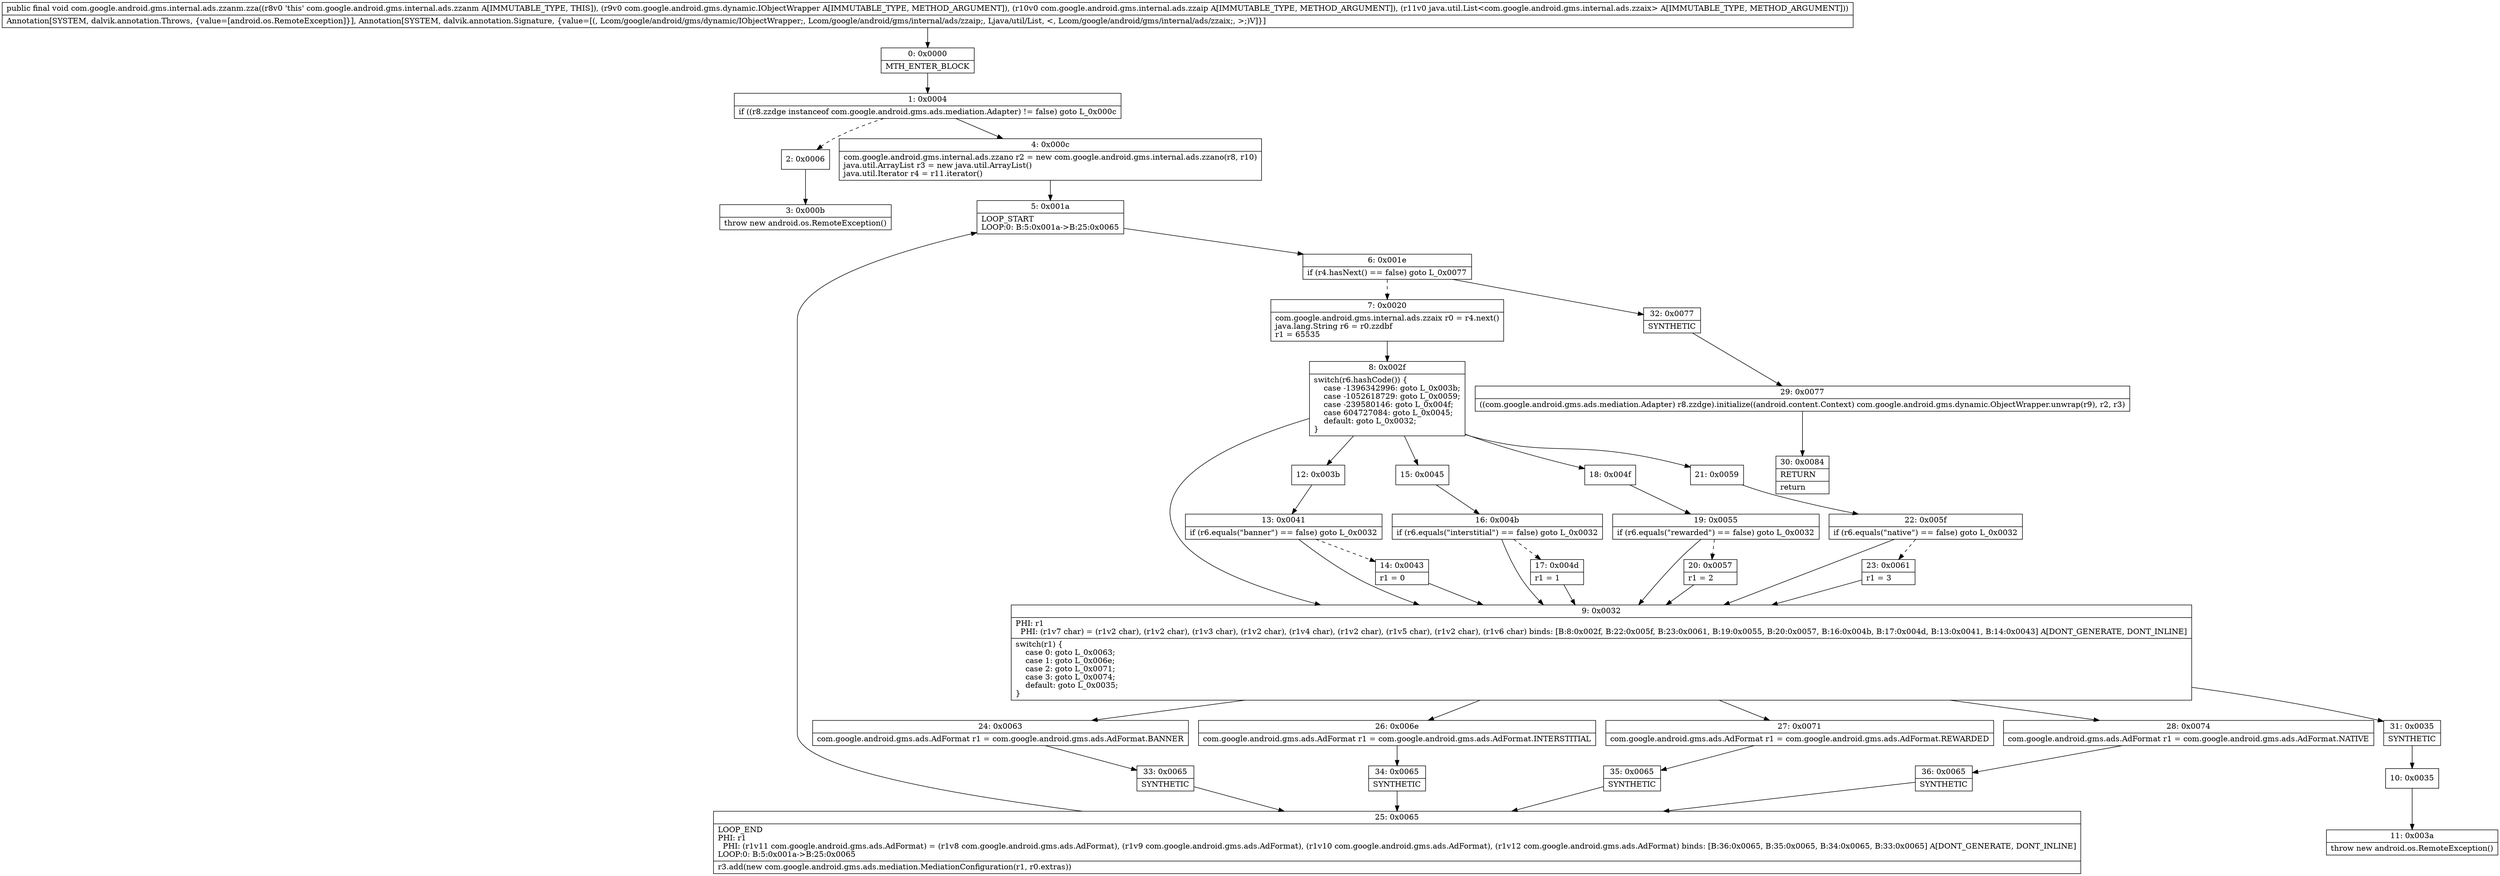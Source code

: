 digraph "CFG forcom.google.android.gms.internal.ads.zzanm.zza(Lcom\/google\/android\/gms\/dynamic\/IObjectWrapper;Lcom\/google\/android\/gms\/internal\/ads\/zzaip;Ljava\/util\/List;)V" {
Node_0 [shape=record,label="{0\:\ 0x0000|MTH_ENTER_BLOCK\l}"];
Node_1 [shape=record,label="{1\:\ 0x0004|if ((r8.zzdge instanceof com.google.android.gms.ads.mediation.Adapter) != false) goto L_0x000c\l}"];
Node_2 [shape=record,label="{2\:\ 0x0006}"];
Node_3 [shape=record,label="{3\:\ 0x000b|throw new android.os.RemoteException()\l}"];
Node_4 [shape=record,label="{4\:\ 0x000c|com.google.android.gms.internal.ads.zzano r2 = new com.google.android.gms.internal.ads.zzano(r8, r10)\ljava.util.ArrayList r3 = new java.util.ArrayList()\ljava.util.Iterator r4 = r11.iterator()\l}"];
Node_5 [shape=record,label="{5\:\ 0x001a|LOOP_START\lLOOP:0: B:5:0x001a\-\>B:25:0x0065\l}"];
Node_6 [shape=record,label="{6\:\ 0x001e|if (r4.hasNext() == false) goto L_0x0077\l}"];
Node_7 [shape=record,label="{7\:\ 0x0020|com.google.android.gms.internal.ads.zzaix r0 = r4.next()\ljava.lang.String r6 = r0.zzdbf\lr1 = 65535\l}"];
Node_8 [shape=record,label="{8\:\ 0x002f|switch(r6.hashCode()) \{\l    case \-1396342996: goto L_0x003b;\l    case \-1052618729: goto L_0x0059;\l    case \-239580146: goto L_0x004f;\l    case 604727084: goto L_0x0045;\l    default: goto L_0x0032;\l\}\l}"];
Node_9 [shape=record,label="{9\:\ 0x0032|PHI: r1 \l  PHI: (r1v7 char) = (r1v2 char), (r1v2 char), (r1v3 char), (r1v2 char), (r1v4 char), (r1v2 char), (r1v5 char), (r1v2 char), (r1v6 char) binds: [B:8:0x002f, B:22:0x005f, B:23:0x0061, B:19:0x0055, B:20:0x0057, B:16:0x004b, B:17:0x004d, B:13:0x0041, B:14:0x0043] A[DONT_GENERATE, DONT_INLINE]\l|switch(r1) \{\l    case 0: goto L_0x0063;\l    case 1: goto L_0x006e;\l    case 2: goto L_0x0071;\l    case 3: goto L_0x0074;\l    default: goto L_0x0035;\l\}\l}"];
Node_10 [shape=record,label="{10\:\ 0x0035}"];
Node_11 [shape=record,label="{11\:\ 0x003a|throw new android.os.RemoteException()\l}"];
Node_12 [shape=record,label="{12\:\ 0x003b}"];
Node_13 [shape=record,label="{13\:\ 0x0041|if (r6.equals(\"banner\") == false) goto L_0x0032\l}"];
Node_14 [shape=record,label="{14\:\ 0x0043|r1 = 0\l}"];
Node_15 [shape=record,label="{15\:\ 0x0045}"];
Node_16 [shape=record,label="{16\:\ 0x004b|if (r6.equals(\"interstitial\") == false) goto L_0x0032\l}"];
Node_17 [shape=record,label="{17\:\ 0x004d|r1 = 1\l}"];
Node_18 [shape=record,label="{18\:\ 0x004f}"];
Node_19 [shape=record,label="{19\:\ 0x0055|if (r6.equals(\"rewarded\") == false) goto L_0x0032\l}"];
Node_20 [shape=record,label="{20\:\ 0x0057|r1 = 2\l}"];
Node_21 [shape=record,label="{21\:\ 0x0059}"];
Node_22 [shape=record,label="{22\:\ 0x005f|if (r6.equals(\"native\") == false) goto L_0x0032\l}"];
Node_23 [shape=record,label="{23\:\ 0x0061|r1 = 3\l}"];
Node_24 [shape=record,label="{24\:\ 0x0063|com.google.android.gms.ads.AdFormat r1 = com.google.android.gms.ads.AdFormat.BANNER\l}"];
Node_25 [shape=record,label="{25\:\ 0x0065|LOOP_END\lPHI: r1 \l  PHI: (r1v11 com.google.android.gms.ads.AdFormat) = (r1v8 com.google.android.gms.ads.AdFormat), (r1v9 com.google.android.gms.ads.AdFormat), (r1v10 com.google.android.gms.ads.AdFormat), (r1v12 com.google.android.gms.ads.AdFormat) binds: [B:36:0x0065, B:35:0x0065, B:34:0x0065, B:33:0x0065] A[DONT_GENERATE, DONT_INLINE]\lLOOP:0: B:5:0x001a\-\>B:25:0x0065\l|r3.add(new com.google.android.gms.ads.mediation.MediationConfiguration(r1, r0.extras))\l}"];
Node_26 [shape=record,label="{26\:\ 0x006e|com.google.android.gms.ads.AdFormat r1 = com.google.android.gms.ads.AdFormat.INTERSTITIAL\l}"];
Node_27 [shape=record,label="{27\:\ 0x0071|com.google.android.gms.ads.AdFormat r1 = com.google.android.gms.ads.AdFormat.REWARDED\l}"];
Node_28 [shape=record,label="{28\:\ 0x0074|com.google.android.gms.ads.AdFormat r1 = com.google.android.gms.ads.AdFormat.NATIVE\l}"];
Node_29 [shape=record,label="{29\:\ 0x0077|((com.google.android.gms.ads.mediation.Adapter) r8.zzdge).initialize((android.content.Context) com.google.android.gms.dynamic.ObjectWrapper.unwrap(r9), r2, r3)\l}"];
Node_30 [shape=record,label="{30\:\ 0x0084|RETURN\l|return\l}"];
Node_31 [shape=record,label="{31\:\ 0x0035|SYNTHETIC\l}"];
Node_32 [shape=record,label="{32\:\ 0x0077|SYNTHETIC\l}"];
Node_33 [shape=record,label="{33\:\ 0x0065|SYNTHETIC\l}"];
Node_34 [shape=record,label="{34\:\ 0x0065|SYNTHETIC\l}"];
Node_35 [shape=record,label="{35\:\ 0x0065|SYNTHETIC\l}"];
Node_36 [shape=record,label="{36\:\ 0x0065|SYNTHETIC\l}"];
MethodNode[shape=record,label="{public final void com.google.android.gms.internal.ads.zzanm.zza((r8v0 'this' com.google.android.gms.internal.ads.zzanm A[IMMUTABLE_TYPE, THIS]), (r9v0 com.google.android.gms.dynamic.IObjectWrapper A[IMMUTABLE_TYPE, METHOD_ARGUMENT]), (r10v0 com.google.android.gms.internal.ads.zzaip A[IMMUTABLE_TYPE, METHOD_ARGUMENT]), (r11v0 java.util.List\<com.google.android.gms.internal.ads.zzaix\> A[IMMUTABLE_TYPE, METHOD_ARGUMENT]))  | Annotation[SYSTEM, dalvik.annotation.Throws, \{value=[android.os.RemoteException]\}], Annotation[SYSTEM, dalvik.annotation.Signature, \{value=[(, Lcom\/google\/android\/gms\/dynamic\/IObjectWrapper;, Lcom\/google\/android\/gms\/internal\/ads\/zzaip;, Ljava\/util\/List, \<, Lcom\/google\/android\/gms\/internal\/ads\/zzaix;, \>;)V]\}]\l}"];
MethodNode -> Node_0;
Node_0 -> Node_1;
Node_1 -> Node_2[style=dashed];
Node_1 -> Node_4;
Node_2 -> Node_3;
Node_4 -> Node_5;
Node_5 -> Node_6;
Node_6 -> Node_7[style=dashed];
Node_6 -> Node_32;
Node_7 -> Node_8;
Node_8 -> Node_9;
Node_8 -> Node_12;
Node_8 -> Node_15;
Node_8 -> Node_18;
Node_8 -> Node_21;
Node_9 -> Node_24;
Node_9 -> Node_26;
Node_9 -> Node_27;
Node_9 -> Node_28;
Node_9 -> Node_31;
Node_10 -> Node_11;
Node_12 -> Node_13;
Node_13 -> Node_9;
Node_13 -> Node_14[style=dashed];
Node_14 -> Node_9;
Node_15 -> Node_16;
Node_16 -> Node_9;
Node_16 -> Node_17[style=dashed];
Node_17 -> Node_9;
Node_18 -> Node_19;
Node_19 -> Node_9;
Node_19 -> Node_20[style=dashed];
Node_20 -> Node_9;
Node_21 -> Node_22;
Node_22 -> Node_9;
Node_22 -> Node_23[style=dashed];
Node_23 -> Node_9;
Node_24 -> Node_33;
Node_25 -> Node_5;
Node_26 -> Node_34;
Node_27 -> Node_35;
Node_28 -> Node_36;
Node_29 -> Node_30;
Node_31 -> Node_10;
Node_32 -> Node_29;
Node_33 -> Node_25;
Node_34 -> Node_25;
Node_35 -> Node_25;
Node_36 -> Node_25;
}

